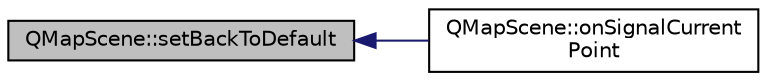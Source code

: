 digraph "QMapScene::setBackToDefault"
{
 // INTERACTIVE_SVG=YES
  bgcolor="transparent";
  edge [fontname="Helvetica",fontsize="10",labelfontname="Helvetica",labelfontsize="10"];
  node [fontname="Helvetica",fontsize="10",shape=record];
  rankdir="LR";
  Node1 [label="QMapScene::setBackToDefault",height=0.2,width=0.4,color="black", fillcolor="grey75", style="filled", fontcolor="black"];
  Node1 -> Node2 [dir="back",color="midnightblue",fontsize="10",style="solid",fontname="Helvetica"];
  Node2 [label="QMapScene::onSignalCurrent\lPoint",height=0.2,width=0.4,color="black",URL="$class_q_map_scene.html#a33fb5928b92a675cff26224dbb54e71e"];
}
